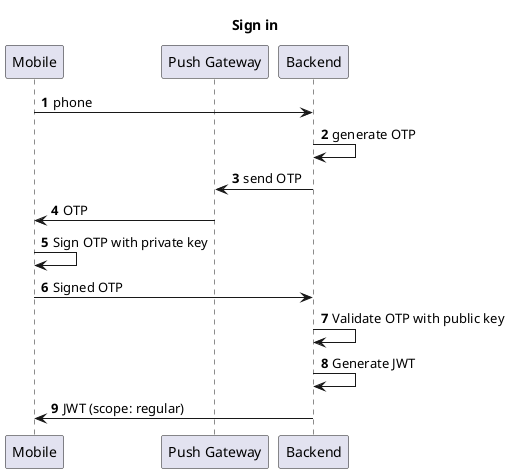 @startuml
title: Sign in

participant Mobile as Mob
participant "Push Gateway" as push
participant Backend as Back

autonumber
Mob -> Back: phone
Back -> Back: generate OTP
Back -> push: send OTP
push -> Mob: OTP
Mob -> Mob: Sign OTP with private key
Mob -> Back: Signed OTP
Back -> Back: Validate OTP with public key
Back -> Back: Generate JWT
Back -> Mob: JWT (scope: regular)
@enduml